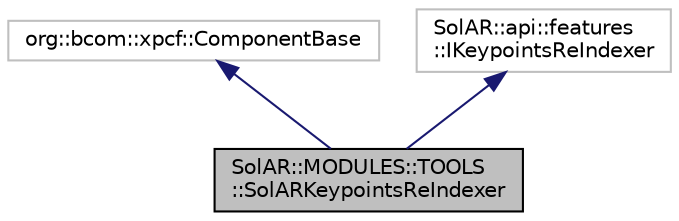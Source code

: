 digraph "SolAR::MODULES::TOOLS::SolARKeypointsReIndexer"
{
 // LATEX_PDF_SIZE
  edge [fontname="Helvetica",fontsize="10",labelfontname="Helvetica",labelfontsize="10"];
  node [fontname="Helvetica",fontsize="10",shape=record];
  Node1 [label="SolAR::MODULES::TOOLS\l::SolARKeypointsReIndexer",height=0.2,width=0.4,color="black", fillcolor="grey75", style="filled", fontcolor="black",tooltip="Provides two ordered set of matching keypoints from two unordered set of keypoints and their correspo..."];
  Node2 -> Node1 [dir="back",color="midnightblue",fontsize="10",style="solid",fontname="Helvetica"];
  Node2 [label="org::bcom::xpcf::ComponentBase",height=0.2,width=0.4,color="grey75", fillcolor="white", style="filled",tooltip=" "];
  Node3 -> Node1 [dir="back",color="midnightblue",fontsize="10",style="solid",fontname="Helvetica"];
  Node3 [label="SolAR::api::features\l::IKeypointsReIndexer",height=0.2,width=0.4,color="grey75", fillcolor="white", style="filled",tooltip=" "];
}
